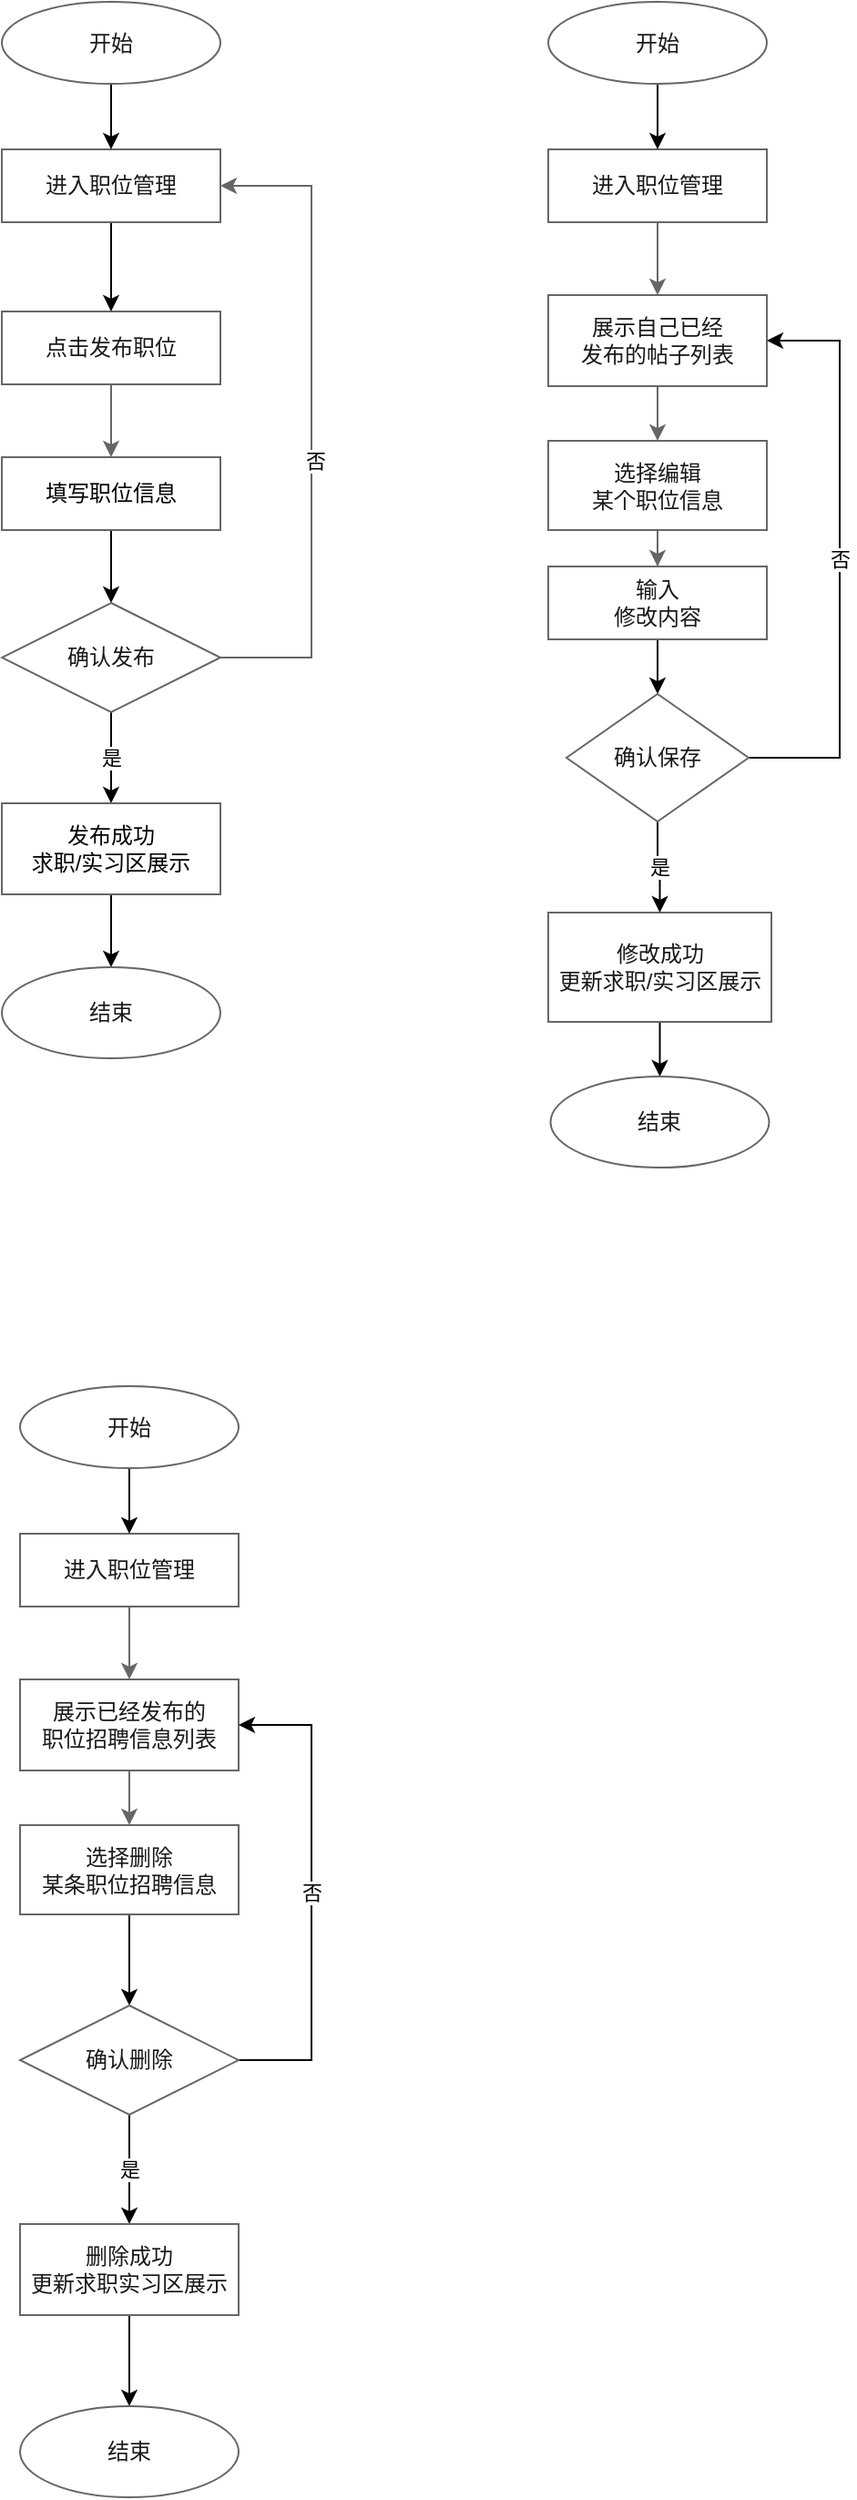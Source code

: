 <mxfile version="17.1.2" type="github">
  <diagram id="C5RBs43oDa-KdzZeNtuy" name="Page-1">
    <mxGraphModel dx="1038" dy="547" grid="1" gridSize="10" guides="1" tooltips="1" connect="1" arrows="1" fold="1" page="1" pageScale="1" pageWidth="827" pageHeight="1169" math="0" shadow="0">
      <root>
        <mxCell id="WIyWlLk6GJQsqaUBKTNV-0" />
        <mxCell id="WIyWlLk6GJQsqaUBKTNV-1" parent="WIyWlLk6GJQsqaUBKTNV-0" />
        <mxCell id="dQcE4N8BdVYJ3zXCObv3-11" value="否" style="edgeStyle=orthogonalEdgeStyle;rounded=0;orthogonalLoop=1;jettySize=auto;html=1;entryX=1;entryY=0.25;entryDx=0;entryDy=0;strokeColor=#666666;strokeWidth=1;" parent="WIyWlLk6GJQsqaUBKTNV-1" source="dQcE4N8BdVYJ3zXCObv3-9" edge="1">
          <mxGeometry relative="1" as="geometry">
            <Array as="points">
              <mxPoint x="100" y="1902" />
              <mxPoint x="100" y="1792" />
            </Array>
            <mxPoint x="80" y="1792" as="targetPoint" />
          </mxGeometry>
        </mxCell>
        <mxCell id="2JlXIbXZX5sy6Vrtjn5d-14" value="" style="edgeStyle=orthogonalEdgeStyle;rounded=0;orthogonalLoop=1;jettySize=auto;html=1;fontFamily=Helvetica;fontColor=#1A1A1A;strokeColor=#666666;" edge="1" parent="WIyWlLk6GJQsqaUBKTNV-1" source="2JlXIbXZX5sy6Vrtjn5d-15" target="2JlXIbXZX5sy6Vrtjn5d-19">
          <mxGeometry relative="1" as="geometry" />
        </mxCell>
        <mxCell id="2JlXIbXZX5sy6Vrtjn5d-15" value="&lt;p&gt;进入职位管理&lt;br&gt;&lt;/p&gt;" style="rounded=0;whiteSpace=wrap;html=1;fontFamily=Helvetica;fontColor=#1A1A1A;strokeColor=#666666;" vertex="1" parent="WIyWlLk6GJQsqaUBKTNV-1">
          <mxGeometry x="470" y="321" width="120" height="40" as="geometry" />
        </mxCell>
        <mxCell id="2JlXIbXZX5sy6Vrtjn5d-97" value="" style="edgeStyle=orthogonalEdgeStyle;rounded=0;orthogonalLoop=1;jettySize=auto;html=1;strokeColor=#666666;strokeWidth=1;" edge="1" parent="WIyWlLk6GJQsqaUBKTNV-1" source="2JlXIbXZX5sy6Vrtjn5d-17" target="2JlXIbXZX5sy6Vrtjn5d-28">
          <mxGeometry relative="1" as="geometry" />
        </mxCell>
        <mxCell id="2JlXIbXZX5sy6Vrtjn5d-17" value="选择编辑&lt;br&gt;某个职位信息" style="whiteSpace=wrap;html=1;rounded=0;fontFamily=Helvetica;fontColor=#1A1A1A;strokeColor=#666666;" vertex="1" parent="WIyWlLk6GJQsqaUBKTNV-1">
          <mxGeometry x="470" y="481" width="120" height="49" as="geometry" />
        </mxCell>
        <mxCell id="2JlXIbXZX5sy6Vrtjn5d-18" value="" style="edgeStyle=orthogonalEdgeStyle;rounded=0;orthogonalLoop=1;jettySize=auto;html=1;fontFamily=Helvetica;fontColor=#1A1A1A;strokeColor=#666666;" edge="1" parent="WIyWlLk6GJQsqaUBKTNV-1" source="2JlXIbXZX5sy6Vrtjn5d-19" target="2JlXIbXZX5sy6Vrtjn5d-17">
          <mxGeometry relative="1" as="geometry" />
        </mxCell>
        <mxCell id="2JlXIbXZX5sy6Vrtjn5d-19" value="展示自己已经&lt;br&gt;发布的帖子列表" style="rounded=0;whiteSpace=wrap;html=1;fontFamily=Helvetica;fontColor=#1A1A1A;strokeColor=#666666;" vertex="1" parent="WIyWlLk6GJQsqaUBKTNV-1">
          <mxGeometry x="470" y="401" width="120" height="50" as="geometry" />
        </mxCell>
        <mxCell id="2JlXIbXZX5sy6Vrtjn5d-20" value="" style="edgeStyle=orthogonalEdgeStyle;rounded=0;orthogonalLoop=1;jettySize=auto;html=1;" edge="1" parent="WIyWlLk6GJQsqaUBKTNV-1" source="2JlXIbXZX5sy6Vrtjn5d-21" target="2JlXIbXZX5sy6Vrtjn5d-15">
          <mxGeometry relative="1" as="geometry" />
        </mxCell>
        <mxCell id="2JlXIbXZX5sy6Vrtjn5d-21" value="开始" style="ellipse;whiteSpace=wrap;html=1;strokeColor=#666666;fontColor=#1A1A1A;rounded=0;" vertex="1" parent="WIyWlLk6GJQsqaUBKTNV-1">
          <mxGeometry x="470" y="240" width="120" height="45" as="geometry" />
        </mxCell>
        <mxCell id="2JlXIbXZX5sy6Vrtjn5d-22" value="" style="edgeStyle=orthogonalEdgeStyle;rounded=0;orthogonalLoop=1;jettySize=auto;html=1;" edge="1" parent="WIyWlLk6GJQsqaUBKTNV-1" source="2JlXIbXZX5sy6Vrtjn5d-23" target="2JlXIbXZX5sy6Vrtjn5d-24">
          <mxGeometry relative="1" as="geometry" />
        </mxCell>
        <mxCell id="2JlXIbXZX5sy6Vrtjn5d-23" value="修改成功&lt;br&gt;更新求职/实习区展示" style="whiteSpace=wrap;html=1;strokeColor=#666666;fontColor=#1A1A1A;rounded=0;" vertex="1" parent="WIyWlLk6GJQsqaUBKTNV-1">
          <mxGeometry x="470" y="740" width="122.5" height="60" as="geometry" />
        </mxCell>
        <mxCell id="2JlXIbXZX5sy6Vrtjn5d-24" value="结束" style="ellipse;whiteSpace=wrap;html=1;strokeColor=#666666;fontColor=#1A1A1A;rounded=0;" vertex="1" parent="WIyWlLk6GJQsqaUBKTNV-1">
          <mxGeometry x="471.25" y="830" width="120" height="50" as="geometry" />
        </mxCell>
        <mxCell id="2JlXIbXZX5sy6Vrtjn5d-27" value="" style="edgeStyle=orthogonalEdgeStyle;rounded=0;orthogonalLoop=1;jettySize=auto;html=1;" edge="1" parent="WIyWlLk6GJQsqaUBKTNV-1" source="2JlXIbXZX5sy6Vrtjn5d-28" target="2JlXIbXZX5sy6Vrtjn5d-31">
          <mxGeometry relative="1" as="geometry" />
        </mxCell>
        <mxCell id="2JlXIbXZX5sy6Vrtjn5d-28" value="输入&lt;br&gt;修改内容" style="whiteSpace=wrap;html=1;strokeColor=#666666;fontColor=#1A1A1A;rounded=0;" vertex="1" parent="WIyWlLk6GJQsqaUBKTNV-1">
          <mxGeometry x="470" y="550" width="120" height="40" as="geometry" />
        </mxCell>
        <mxCell id="2JlXIbXZX5sy6Vrtjn5d-29" value="是" style="edgeStyle=orthogonalEdgeStyle;rounded=0;orthogonalLoop=1;jettySize=auto;html=1;" edge="1" parent="WIyWlLk6GJQsqaUBKTNV-1" source="2JlXIbXZX5sy6Vrtjn5d-31" target="2JlXIbXZX5sy6Vrtjn5d-23">
          <mxGeometry relative="1" as="geometry" />
        </mxCell>
        <mxCell id="2JlXIbXZX5sy6Vrtjn5d-30" value="否" style="edgeStyle=orthogonalEdgeStyle;rounded=0;orthogonalLoop=1;jettySize=auto;html=1;entryX=1;entryY=0.5;entryDx=0;entryDy=0;" edge="1" parent="WIyWlLk6GJQsqaUBKTNV-1" source="2JlXIbXZX5sy6Vrtjn5d-31" target="2JlXIbXZX5sy6Vrtjn5d-19">
          <mxGeometry relative="1" as="geometry">
            <Array as="points">
              <mxPoint x="630" y="655" />
              <mxPoint x="630" y="426" />
            </Array>
          </mxGeometry>
        </mxCell>
        <mxCell id="2JlXIbXZX5sy6Vrtjn5d-31" value="确认保存" style="rhombus;whiteSpace=wrap;html=1;strokeColor=#666666;fontColor=#1A1A1A;rounded=0;" vertex="1" parent="WIyWlLk6GJQsqaUBKTNV-1">
          <mxGeometry x="480" y="620" width="100" height="70" as="geometry" />
        </mxCell>
        <mxCell id="2JlXIbXZX5sy6Vrtjn5d-98" style="edgeStyle=orthogonalEdgeStyle;rounded=0;orthogonalLoop=1;jettySize=auto;html=1;entryX=0.5;entryY=0;entryDx=0;entryDy=0;strokeColor=#666666;strokeWidth=1;" edge="1" parent="WIyWlLk6GJQsqaUBKTNV-1" source="2JlXIbXZX5sy6Vrtjn5d-99" target="2JlXIbXZX5sy6Vrtjn5d-101">
          <mxGeometry relative="1" as="geometry" />
        </mxCell>
        <mxCell id="2JlXIbXZX5sy6Vrtjn5d-99" value="&lt;p&gt;点击发布职位&lt;/p&gt;" style="rounded=0;whiteSpace=wrap;html=1;fontFamily=Helvetica;fontColor=#1A1A1A;strokeColor=#666666;" vertex="1" parent="WIyWlLk6GJQsqaUBKTNV-1">
          <mxGeometry x="170" y="410" width="120" height="40" as="geometry" />
        </mxCell>
        <mxCell id="2JlXIbXZX5sy6Vrtjn5d-100" value="" style="edgeStyle=orthogonalEdgeStyle;rounded=0;orthogonalLoop=1;jettySize=auto;html=1;" edge="1" parent="WIyWlLk6GJQsqaUBKTNV-1" source="2JlXIbXZX5sy6Vrtjn5d-101" target="2JlXIbXZX5sy6Vrtjn5d-105">
          <mxGeometry relative="1" as="geometry" />
        </mxCell>
        <mxCell id="2JlXIbXZX5sy6Vrtjn5d-101" value="&lt;span style=&quot;color: rgb(0 , 0 , 0)&quot;&gt;填写职位信息&lt;/span&gt;" style="whiteSpace=wrap;html=1;rounded=0;fontFamily=Helvetica;fontColor=#1A1A1A;strokeColor=#666666;" vertex="1" parent="WIyWlLk6GJQsqaUBKTNV-1">
          <mxGeometry x="170" y="490" width="120" height="40" as="geometry" />
        </mxCell>
        <mxCell id="2JlXIbXZX5sy6Vrtjn5d-102" value="是" style="edgeStyle=orthogonalEdgeStyle;rounded=0;orthogonalLoop=1;jettySize=auto;html=1;" edge="1" parent="WIyWlLk6GJQsqaUBKTNV-1" source="2JlXIbXZX5sy6Vrtjn5d-105" target="2JlXIbXZX5sy6Vrtjn5d-107">
          <mxGeometry relative="1" as="geometry" />
        </mxCell>
        <mxCell id="2JlXIbXZX5sy6Vrtjn5d-103" style="edgeStyle=orthogonalEdgeStyle;rounded=0;orthogonalLoop=1;jettySize=auto;html=1;entryX=1;entryY=0.5;entryDx=0;entryDy=0;strokeColor=#666666;strokeWidth=1;" edge="1" parent="WIyWlLk6GJQsqaUBKTNV-1" source="2JlXIbXZX5sy6Vrtjn5d-105" target="2JlXIbXZX5sy6Vrtjn5d-110">
          <mxGeometry relative="1" as="geometry">
            <Array as="points">
              <mxPoint x="340" y="600" />
              <mxPoint x="340" y="341" />
            </Array>
          </mxGeometry>
        </mxCell>
        <mxCell id="2JlXIbXZX5sy6Vrtjn5d-104" value="否" style="edgeLabel;html=1;align=center;verticalAlign=middle;resizable=0;points=[];" vertex="1" connectable="0" parent="2JlXIbXZX5sy6Vrtjn5d-103">
          <mxGeometry x="-0.116" y="-2" relative="1" as="geometry">
            <mxPoint as="offset" />
          </mxGeometry>
        </mxCell>
        <mxCell id="2JlXIbXZX5sy6Vrtjn5d-105" value="确认发布" style="rhombus;whiteSpace=wrap;html=1;strokeColor=#666666;fontColor=#1A1A1A;rounded=0;" vertex="1" parent="WIyWlLk6GJQsqaUBKTNV-1">
          <mxGeometry x="170" y="570" width="120" height="60" as="geometry" />
        </mxCell>
        <mxCell id="2JlXIbXZX5sy6Vrtjn5d-106" value="" style="edgeStyle=orthogonalEdgeStyle;rounded=0;orthogonalLoop=1;jettySize=auto;html=1;" edge="1" parent="WIyWlLk6GJQsqaUBKTNV-1" source="2JlXIbXZX5sy6Vrtjn5d-107" target="2JlXIbXZX5sy6Vrtjn5d-108">
          <mxGeometry relative="1" as="geometry" />
        </mxCell>
        <mxCell id="2JlXIbXZX5sy6Vrtjn5d-107" value="&lt;span style=&quot;color: rgb(0 , 0 , 0)&quot;&gt;发布成功&lt;/span&gt;&lt;br style=&quot;color: rgb(0 , 0 , 0)&quot;&gt;&lt;span style=&quot;color: rgb(0 , 0 , 0)&quot;&gt;求职/实习区展示&lt;/span&gt;" style="whiteSpace=wrap;html=1;strokeColor=#666666;fontColor=#1A1A1A;rounded=0;" vertex="1" parent="WIyWlLk6GJQsqaUBKTNV-1">
          <mxGeometry x="170" y="680" width="120" height="50" as="geometry" />
        </mxCell>
        <mxCell id="2JlXIbXZX5sy6Vrtjn5d-108" value="结束" style="ellipse;whiteSpace=wrap;html=1;strokeColor=#666666;fontColor=#1A1A1A;rounded=0;" vertex="1" parent="WIyWlLk6GJQsqaUBKTNV-1">
          <mxGeometry x="170" y="770" width="120" height="50" as="geometry" />
        </mxCell>
        <mxCell id="2JlXIbXZX5sy6Vrtjn5d-109" value="" style="edgeStyle=orthogonalEdgeStyle;rounded=0;orthogonalLoop=1;jettySize=auto;html=1;" edge="1" parent="WIyWlLk6GJQsqaUBKTNV-1" source="2JlXIbXZX5sy6Vrtjn5d-110" target="2JlXIbXZX5sy6Vrtjn5d-99">
          <mxGeometry relative="1" as="geometry" />
        </mxCell>
        <mxCell id="2JlXIbXZX5sy6Vrtjn5d-110" value="&lt;p&gt;进入职位管理&lt;br&gt;&lt;/p&gt;" style="rounded=0;whiteSpace=wrap;html=1;fontFamily=Helvetica;fontColor=#1A1A1A;strokeColor=#666666;" vertex="1" parent="WIyWlLk6GJQsqaUBKTNV-1">
          <mxGeometry x="170" y="321" width="120" height="40" as="geometry" />
        </mxCell>
        <mxCell id="2JlXIbXZX5sy6Vrtjn5d-111" value="" style="edgeStyle=orthogonalEdgeStyle;rounded=0;orthogonalLoop=1;jettySize=auto;html=1;" edge="1" parent="WIyWlLk6GJQsqaUBKTNV-1" source="2JlXIbXZX5sy6Vrtjn5d-112" target="2JlXIbXZX5sy6Vrtjn5d-110">
          <mxGeometry relative="1" as="geometry" />
        </mxCell>
        <mxCell id="2JlXIbXZX5sy6Vrtjn5d-112" value="开始" style="ellipse;whiteSpace=wrap;html=1;strokeColor=#666666;fontColor=#1A1A1A;rounded=0;" vertex="1" parent="WIyWlLk6GJQsqaUBKTNV-1">
          <mxGeometry x="170" y="240" width="120" height="45" as="geometry" />
        </mxCell>
        <mxCell id="2JlXIbXZX5sy6Vrtjn5d-113" value="" style="edgeStyle=orthogonalEdgeStyle;rounded=0;orthogonalLoop=1;jettySize=auto;html=1;fontFamily=Helvetica;fontColor=#1A1A1A;strokeColor=#666666;" edge="1" parent="WIyWlLk6GJQsqaUBKTNV-1" source="2JlXIbXZX5sy6Vrtjn5d-114" target="2JlXIbXZX5sy6Vrtjn5d-118">
          <mxGeometry relative="1" as="geometry" />
        </mxCell>
        <mxCell id="2JlXIbXZX5sy6Vrtjn5d-114" value="&lt;p&gt;进入职位管理&lt;br&gt;&lt;/p&gt;" style="rounded=0;whiteSpace=wrap;html=1;fontFamily=Helvetica;fontColor=#1A1A1A;strokeColor=#666666;" vertex="1" parent="WIyWlLk6GJQsqaUBKTNV-1">
          <mxGeometry x="180" y="1081" width="120" height="40" as="geometry" />
        </mxCell>
        <mxCell id="2JlXIbXZX5sy6Vrtjn5d-115" value="" style="edgeStyle=orthogonalEdgeStyle;rounded=0;orthogonalLoop=1;jettySize=auto;html=1;" edge="1" parent="WIyWlLk6GJQsqaUBKTNV-1" source="2JlXIbXZX5sy6Vrtjn5d-116" target="2JlXIbXZX5sy6Vrtjn5d-123">
          <mxGeometry relative="1" as="geometry" />
        </mxCell>
        <mxCell id="2JlXIbXZX5sy6Vrtjn5d-116" value="选择删除&lt;br&gt;某条职位招聘信息" style="whiteSpace=wrap;html=1;rounded=0;fontFamily=Helvetica;fontColor=#1A1A1A;strokeColor=#666666;" vertex="1" parent="WIyWlLk6GJQsqaUBKTNV-1">
          <mxGeometry x="180" y="1241" width="120" height="49" as="geometry" />
        </mxCell>
        <mxCell id="2JlXIbXZX5sy6Vrtjn5d-117" value="" style="edgeStyle=orthogonalEdgeStyle;rounded=0;orthogonalLoop=1;jettySize=auto;html=1;fontFamily=Helvetica;fontColor=#1A1A1A;strokeColor=#666666;" edge="1" parent="WIyWlLk6GJQsqaUBKTNV-1" source="2JlXIbXZX5sy6Vrtjn5d-118" target="2JlXIbXZX5sy6Vrtjn5d-116">
          <mxGeometry relative="1" as="geometry" />
        </mxCell>
        <mxCell id="2JlXIbXZX5sy6Vrtjn5d-118" value="展示已经发布的&lt;br&gt;职位招聘信息列表" style="rounded=0;whiteSpace=wrap;html=1;fontFamily=Helvetica;fontColor=#1A1A1A;strokeColor=#666666;" vertex="1" parent="WIyWlLk6GJQsqaUBKTNV-1">
          <mxGeometry x="180" y="1161" width="120" height="50" as="geometry" />
        </mxCell>
        <mxCell id="2JlXIbXZX5sy6Vrtjn5d-119" value="" style="edgeStyle=orthogonalEdgeStyle;rounded=0;orthogonalLoop=1;jettySize=auto;html=1;" edge="1" parent="WIyWlLk6GJQsqaUBKTNV-1" source="2JlXIbXZX5sy6Vrtjn5d-120" target="2JlXIbXZX5sy6Vrtjn5d-114">
          <mxGeometry relative="1" as="geometry" />
        </mxCell>
        <mxCell id="2JlXIbXZX5sy6Vrtjn5d-120" value="开始" style="ellipse;whiteSpace=wrap;html=1;strokeColor=#666666;fontColor=#1A1A1A;rounded=0;" vertex="1" parent="WIyWlLk6GJQsqaUBKTNV-1">
          <mxGeometry x="180" y="1000" width="120" height="45" as="geometry" />
        </mxCell>
        <mxCell id="2JlXIbXZX5sy6Vrtjn5d-121" value="是" style="edgeStyle=orthogonalEdgeStyle;rounded=0;orthogonalLoop=1;jettySize=auto;html=1;" edge="1" parent="WIyWlLk6GJQsqaUBKTNV-1" source="2JlXIbXZX5sy6Vrtjn5d-123" target="2JlXIbXZX5sy6Vrtjn5d-125">
          <mxGeometry relative="1" as="geometry" />
        </mxCell>
        <mxCell id="2JlXIbXZX5sy6Vrtjn5d-122" value="否" style="edgeStyle=orthogonalEdgeStyle;rounded=0;orthogonalLoop=1;jettySize=auto;html=1;entryX=1;entryY=0.5;entryDx=0;entryDy=0;" edge="1" parent="WIyWlLk6GJQsqaUBKTNV-1" source="2JlXIbXZX5sy6Vrtjn5d-123" target="2JlXIbXZX5sy6Vrtjn5d-118">
          <mxGeometry relative="1" as="geometry">
            <Array as="points">
              <mxPoint x="340" y="1370" />
              <mxPoint x="340" y="1186" />
            </Array>
          </mxGeometry>
        </mxCell>
        <mxCell id="2JlXIbXZX5sy6Vrtjn5d-123" value="确认删除" style="rhombus;whiteSpace=wrap;html=1;strokeColor=#666666;fontColor=#1A1A1A;rounded=0;" vertex="1" parent="WIyWlLk6GJQsqaUBKTNV-1">
          <mxGeometry x="180" y="1340" width="120" height="60" as="geometry" />
        </mxCell>
        <mxCell id="2JlXIbXZX5sy6Vrtjn5d-124" value="" style="edgeStyle=orthogonalEdgeStyle;rounded=0;orthogonalLoop=1;jettySize=auto;html=1;" edge="1" parent="WIyWlLk6GJQsqaUBKTNV-1" source="2JlXIbXZX5sy6Vrtjn5d-125" target="2JlXIbXZX5sy6Vrtjn5d-126">
          <mxGeometry relative="1" as="geometry" />
        </mxCell>
        <mxCell id="2JlXIbXZX5sy6Vrtjn5d-125" value="删除成功&lt;br&gt;更新求职实习区展示" style="whiteSpace=wrap;html=1;strokeColor=#666666;fontColor=#1A1A1A;rounded=0;" vertex="1" parent="WIyWlLk6GJQsqaUBKTNV-1">
          <mxGeometry x="180" y="1460" width="120" height="50" as="geometry" />
        </mxCell>
        <mxCell id="2JlXIbXZX5sy6Vrtjn5d-126" value="结束" style="ellipse;whiteSpace=wrap;html=1;strokeColor=#666666;fontColor=#1A1A1A;rounded=0;" vertex="1" parent="WIyWlLk6GJQsqaUBKTNV-1">
          <mxGeometry x="180" y="1560" width="120" height="50" as="geometry" />
        </mxCell>
      </root>
    </mxGraphModel>
  </diagram>
</mxfile>
